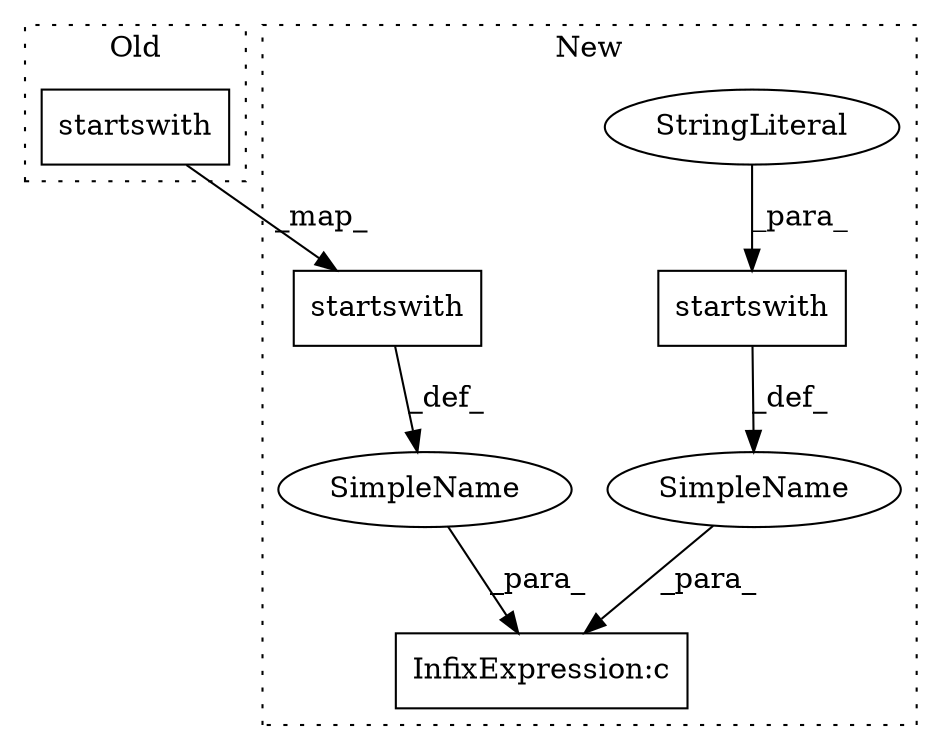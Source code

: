 digraph G {
subgraph cluster0 {
1 [label="startswith" a="32" s="8261,8281" l="11,1" shape="box"];
label = "Old";
style="dotted";
}
subgraph cluster1 {
2 [label="startswith" a="32" s="8436,8456" l="11,1" shape="box"];
3 [label="SimpleName" a="42" s="" l="" shape="ellipse"];
4 [label="InfixExpression:c" a="27" s="8457" l="4" shape="box"];
5 [label="SimpleName" a="42" s="" l="" shape="ellipse"];
6 [label="startswith" a="32" s="8527,8548" l="11,1" shape="box"];
7 [label="StringLiteral" a="45" s="8538" l="10" shape="ellipse"];
label = "New";
style="dotted";
}
1 -> 2 [label="_map_"];
2 -> 3 [label="_def_"];
3 -> 4 [label="_para_"];
5 -> 4 [label="_para_"];
6 -> 5 [label="_def_"];
7 -> 6 [label="_para_"];
}
